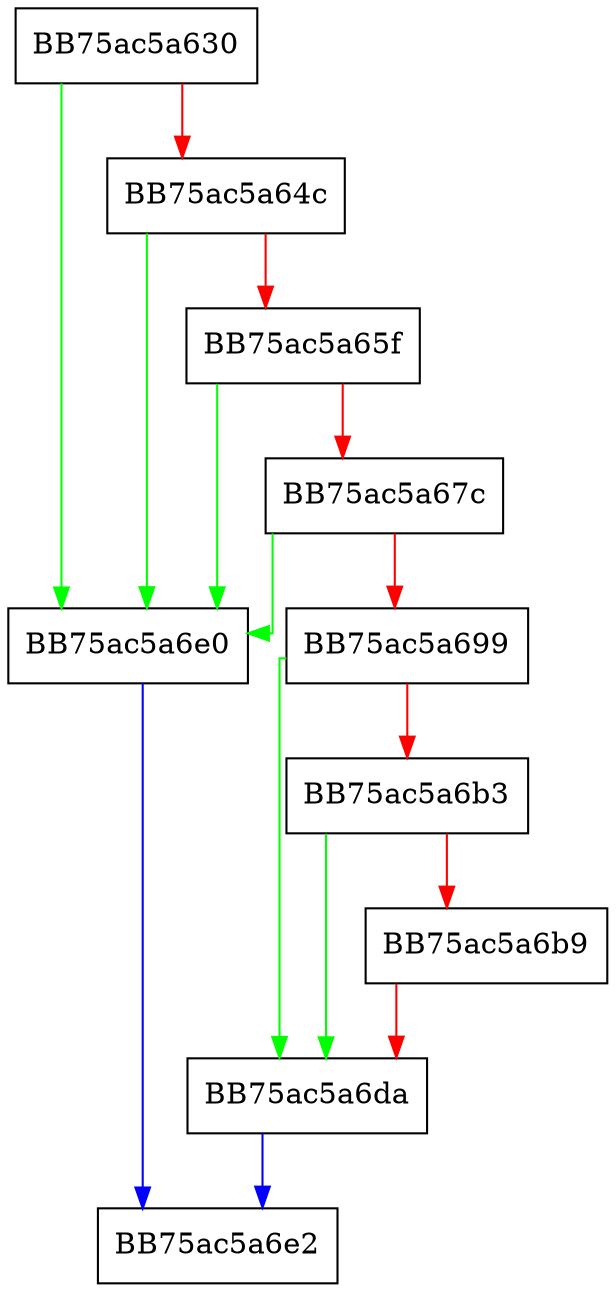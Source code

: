 digraph cifa_unpack {
  node [shape="box"];
  graph [splines=ortho];
  BB75ac5a630 -> BB75ac5a6e0 [color="green"];
  BB75ac5a630 -> BB75ac5a64c [color="red"];
  BB75ac5a64c -> BB75ac5a6e0 [color="green"];
  BB75ac5a64c -> BB75ac5a65f [color="red"];
  BB75ac5a65f -> BB75ac5a6e0 [color="green"];
  BB75ac5a65f -> BB75ac5a67c [color="red"];
  BB75ac5a67c -> BB75ac5a6e0 [color="green"];
  BB75ac5a67c -> BB75ac5a699 [color="red"];
  BB75ac5a699 -> BB75ac5a6da [color="green"];
  BB75ac5a699 -> BB75ac5a6b3 [color="red"];
  BB75ac5a6b3 -> BB75ac5a6da [color="green"];
  BB75ac5a6b3 -> BB75ac5a6b9 [color="red"];
  BB75ac5a6b9 -> BB75ac5a6da [color="red"];
  BB75ac5a6da -> BB75ac5a6e2 [color="blue"];
  BB75ac5a6e0 -> BB75ac5a6e2 [color="blue"];
}